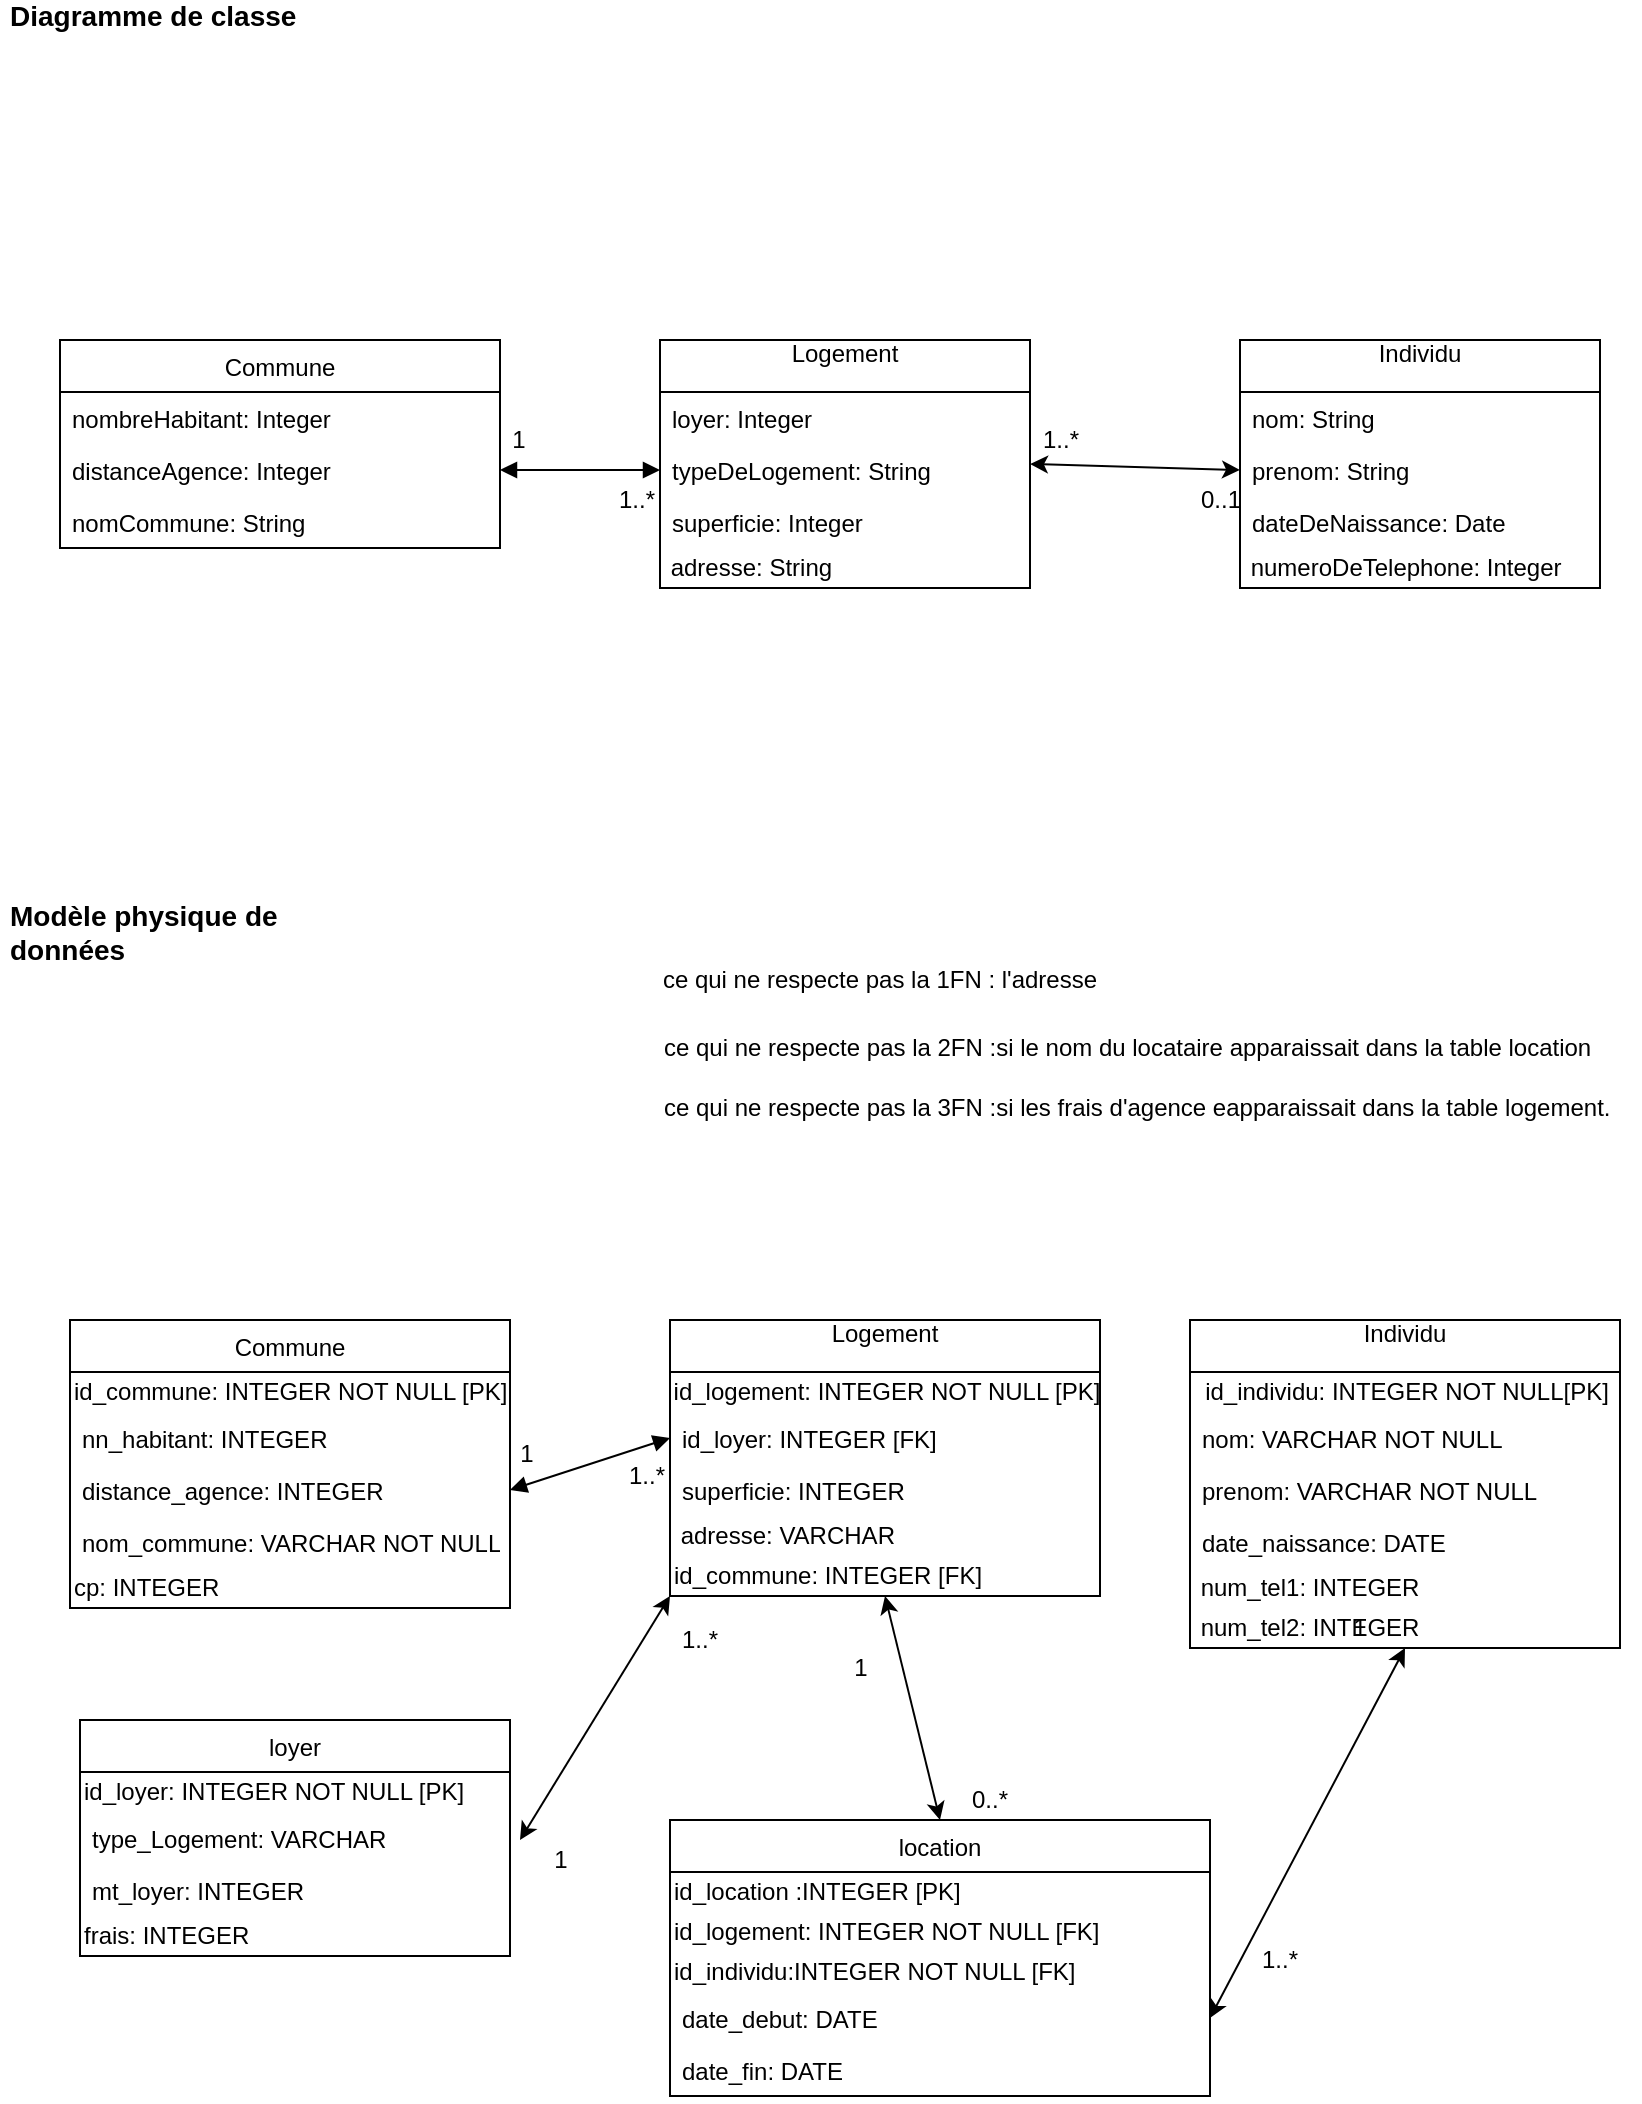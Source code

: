 <mxfile version="14.4.3" type="google"><diagram id="DS9hndV71nAXZXT3jyx8" name="Page-1"><mxGraphModel dx="1350" dy="775" grid="1" gridSize="10" guides="1" tooltips="1" connect="1" arrows="1" fold="1" page="1" pageScale="1" pageWidth="850" pageHeight="1100" math="0" shadow="0"><root><mxCell id="0"/><mxCell id="1" parent="0"/><mxCell id="zbCdP67fRCT7wFSksyp6-1" value="Logement&#xA;" style="swimlane;fontStyle=0;childLayout=stackLayout;horizontal=1;startSize=26;fillColor=none;horizontalStack=0;resizeParent=1;resizeParentMax=0;resizeLast=0;collapsible=1;marginBottom=0;align=center;" parent="1" vertex="1"><mxGeometry x="350" y="190" width="185" height="124" as="geometry"/></mxCell><mxCell id="zbCdP67fRCT7wFSksyp6-2" value="loyer: Integer" style="text;strokeColor=none;fillColor=none;align=left;verticalAlign=top;spacingLeft=4;spacingRight=4;overflow=hidden;rotatable=0;points=[[0,0.5],[1,0.5]];portConstraint=eastwest;" parent="zbCdP67fRCT7wFSksyp6-1" vertex="1"><mxGeometry y="26" width="185" height="26" as="geometry"/></mxCell><mxCell id="zbCdP67fRCT7wFSksyp6-3" value="typeDeLogement: String&#xA;&#xA;" style="text;strokeColor=none;fillColor=none;align=left;verticalAlign=top;spacingLeft=4;spacingRight=4;overflow=hidden;rotatable=0;points=[[0,0.5],[1,0.5]];portConstraint=eastwest;" parent="zbCdP67fRCT7wFSksyp6-1" vertex="1"><mxGeometry y="52" width="185" height="26" as="geometry"/></mxCell><mxCell id="zbCdP67fRCT7wFSksyp6-4" value="superficie: Integer" style="text;strokeColor=none;fillColor=none;align=left;verticalAlign=top;spacingLeft=4;spacingRight=4;overflow=hidden;rotatable=0;points=[[0,0.5],[1,0.5]];portConstraint=eastwest;" parent="zbCdP67fRCT7wFSksyp6-1" vertex="1"><mxGeometry y="78" width="185" height="26" as="geometry"/></mxCell><mxCell id="zbCdP67fRCT7wFSksyp6-5" value="&amp;nbsp;adresse: String" style="text;html=1;strokeColor=none;fillColor=none;align=left;verticalAlign=middle;whiteSpace=wrap;rounded=0;" parent="zbCdP67fRCT7wFSksyp6-1" vertex="1"><mxGeometry y="104" width="185" height="20" as="geometry"/></mxCell><mxCell id="zbCdP67fRCT7wFSksyp6-6" value="Individu&#xA;" style="swimlane;fontStyle=0;childLayout=stackLayout;horizontal=1;startSize=26;fillColor=none;horizontalStack=0;resizeParent=1;resizeParentMax=0;resizeLast=0;collapsible=1;marginBottom=0;" parent="1" vertex="1"><mxGeometry x="640" y="190" width="180" height="124" as="geometry"/></mxCell><mxCell id="zbCdP67fRCT7wFSksyp6-7" value="nom: String " style="text;strokeColor=none;fillColor=none;align=left;verticalAlign=top;spacingLeft=4;spacingRight=4;overflow=hidden;rotatable=0;points=[[0,0.5],[1,0.5]];portConstraint=eastwest;" parent="zbCdP67fRCT7wFSksyp6-6" vertex="1"><mxGeometry y="26" width="180" height="26" as="geometry"/></mxCell><mxCell id="zbCdP67fRCT7wFSksyp6-8" value="prenom: String" style="text;strokeColor=none;fillColor=none;align=left;verticalAlign=top;spacingLeft=4;spacingRight=4;overflow=hidden;rotatable=0;points=[[0,0.5],[1,0.5]];portConstraint=eastwest;" parent="zbCdP67fRCT7wFSksyp6-6" vertex="1"><mxGeometry y="52" width="180" height="26" as="geometry"/></mxCell><mxCell id="zbCdP67fRCT7wFSksyp6-9" value="dateDeNaissance: Date" style="text;strokeColor=none;fillColor=none;align=left;verticalAlign=top;spacingLeft=4;spacingRight=4;overflow=hidden;rotatable=0;points=[[0,0.5],[1,0.5]];portConstraint=eastwest;" parent="zbCdP67fRCT7wFSksyp6-6" vertex="1"><mxGeometry y="78" width="180" height="26" as="geometry"/></mxCell><mxCell id="zbCdP67fRCT7wFSksyp6-10" value="&lt;div&gt;&amp;nbsp;numeroDeTelephone: Integer&lt;/div&gt;" style="text;html=1;strokeColor=none;fillColor=none;align=left;verticalAlign=middle;whiteSpace=wrap;rounded=0;" parent="zbCdP67fRCT7wFSksyp6-6" vertex="1"><mxGeometry y="104" width="180" height="20" as="geometry"/></mxCell><mxCell id="zbCdP67fRCT7wFSksyp6-12" value="Commune" style="swimlane;fontStyle=0;childLayout=stackLayout;horizontal=1;startSize=26;fillColor=none;horizontalStack=0;resizeParent=1;resizeParentMax=0;resizeLast=0;collapsible=1;marginBottom=0;align=center;" parent="1" vertex="1"><mxGeometry x="50" y="190" width="220" height="104" as="geometry"/></mxCell><mxCell id="zbCdP67fRCT7wFSksyp6-13" value="nombreHabitant: Integer" style="text;strokeColor=none;fillColor=none;align=left;verticalAlign=top;spacingLeft=4;spacingRight=4;overflow=hidden;rotatable=0;points=[[0,0.5],[1,0.5]];portConstraint=eastwest;" parent="zbCdP67fRCT7wFSksyp6-12" vertex="1"><mxGeometry y="26" width="220" height="26" as="geometry"/></mxCell><mxCell id="zbCdP67fRCT7wFSksyp6-14" value="distanceAgence: Integer" style="text;strokeColor=none;fillColor=none;align=left;verticalAlign=top;spacingLeft=4;spacingRight=4;overflow=hidden;rotatable=0;points=[[0,0.5],[1,0.5]];portConstraint=eastwest;" parent="zbCdP67fRCT7wFSksyp6-12" vertex="1"><mxGeometry y="52" width="220" height="26" as="geometry"/></mxCell><mxCell id="zbCdP67fRCT7wFSksyp6-15" value="nomCommune: String" style="text;strokeColor=none;fillColor=none;align=left;verticalAlign=top;spacingLeft=4;spacingRight=4;overflow=hidden;rotatable=0;points=[[0,0.5],[1,0.5]];portConstraint=eastwest;" parent="zbCdP67fRCT7wFSksyp6-12" vertex="1"><mxGeometry y="78" width="220" height="26" as="geometry"/></mxCell><mxCell id="zbCdP67fRCT7wFSksyp6-19" value="" style="endArrow=block;startArrow=block;endFill=1;startFill=1;html=1;exitX=1;exitY=0.5;exitDx=0;exitDy=0;entryX=0;entryY=0.5;entryDx=0;entryDy=0;" parent="1" source="zbCdP67fRCT7wFSksyp6-14" target="zbCdP67fRCT7wFSksyp6-3" edge="1"><mxGeometry width="160" relative="1" as="geometry"><mxPoint x="340" y="380" as="sourcePoint"/><mxPoint x="500" y="380" as="targetPoint"/></mxGeometry></mxCell><mxCell id="zbCdP67fRCT7wFSksyp6-20" value="1" style="edgeLabel;html=1;align=center;verticalAlign=middle;resizable=0;points=[];fontSize=12;" parent="zbCdP67fRCT7wFSksyp6-19" vertex="1" connectable="0"><mxGeometry x="-0.778" y="3" relative="1" as="geometry"><mxPoint y="-12" as="offset"/></mxGeometry></mxCell><mxCell id="zbCdP67fRCT7wFSksyp6-23" value="1..*" style="edgeLabel;html=1;align=center;verticalAlign=middle;resizable=0;points=[];fontSize=12;" parent="zbCdP67fRCT7wFSksyp6-19" vertex="1" connectable="0"><mxGeometry x="0.733" y="-1" relative="1" as="geometry"><mxPoint x="-2" y="14" as="offset"/></mxGeometry></mxCell><mxCell id="5810t5S7iIGk_YaI8Iox-4" value="Logement&#xA;" style="swimlane;fontStyle=0;childLayout=stackLayout;horizontal=1;startSize=26;fillColor=none;horizontalStack=0;resizeParent=1;resizeParentMax=0;resizeLast=0;collapsible=1;marginBottom=0;align=center;" vertex="1" parent="1"><mxGeometry x="355" y="680" width="215" height="138" as="geometry"/></mxCell><mxCell id="5810t5S7iIGk_YaI8Iox-5" value="id_logement: INTEGER NOT NULL [PK]" style="text;html=1;align=center;verticalAlign=middle;resizable=0;points=[];autosize=1;" vertex="1" parent="5810t5S7iIGk_YaI8Iox-4"><mxGeometry y="26" width="215" height="20" as="geometry"/></mxCell><mxCell id="5810t5S7iIGk_YaI8Iox-7" value="id_loyer: INTEGER [FK]" style="text;strokeColor=none;fillColor=none;align=left;verticalAlign=top;spacingLeft=4;spacingRight=4;overflow=hidden;rotatable=0;points=[[0,0.5],[1,0.5]];portConstraint=eastwest;" vertex="1" parent="5810t5S7iIGk_YaI8Iox-4"><mxGeometry y="46" width="215" height="26" as="geometry"/></mxCell><mxCell id="5810t5S7iIGk_YaI8Iox-8" value="superficie: INTEGER" style="text;strokeColor=none;fillColor=none;align=left;verticalAlign=top;spacingLeft=4;spacingRight=4;overflow=hidden;rotatable=0;points=[[0,0.5],[1,0.5]];portConstraint=eastwest;" vertex="1" parent="5810t5S7iIGk_YaI8Iox-4"><mxGeometry y="72" width="215" height="26" as="geometry"/></mxCell><mxCell id="5810t5S7iIGk_YaI8Iox-9" value="&amp;nbsp;adresse: VARCHAR" style="text;html=1;strokeColor=none;fillColor=none;align=left;verticalAlign=middle;whiteSpace=wrap;rounded=0;" vertex="1" parent="5810t5S7iIGk_YaI8Iox-4"><mxGeometry y="98" width="215" height="20" as="geometry"/></mxCell><mxCell id="5810t5S7iIGk_YaI8Iox-30" value="id_commune: INTEGER [FK]" style="text;html=1;strokeColor=none;fillColor=none;align=left;verticalAlign=middle;whiteSpace=wrap;rounded=0;" vertex="1" parent="5810t5S7iIGk_YaI8Iox-4"><mxGeometry y="118" width="215" height="20" as="geometry"/></mxCell><mxCell id="5810t5S7iIGk_YaI8Iox-10" value="Individu&#xA;" style="swimlane;fontStyle=0;childLayout=stackLayout;horizontal=1;startSize=26;fillColor=none;horizontalStack=0;resizeParent=1;resizeParentMax=0;resizeLast=0;collapsible=1;marginBottom=0;" vertex="1" parent="1"><mxGeometry x="615" y="680" width="215" height="164" as="geometry"/></mxCell><mxCell id="5810t5S7iIGk_YaI8Iox-33" value="id_individu: INTEGER NOT NULL[PK]" style="text;html=1;align=center;verticalAlign=middle;resizable=0;points=[];autosize=1;" vertex="1" parent="5810t5S7iIGk_YaI8Iox-10"><mxGeometry y="26" width="215" height="20" as="geometry"/></mxCell><mxCell id="5810t5S7iIGk_YaI8Iox-11" value="nom: VARCHAR NOT NULL " style="text;strokeColor=none;fillColor=none;align=left;verticalAlign=top;spacingLeft=4;spacingRight=4;overflow=hidden;rotatable=0;points=[[0,0.5],[1,0.5]];portConstraint=eastwest;" vertex="1" parent="5810t5S7iIGk_YaI8Iox-10"><mxGeometry y="46" width="215" height="26" as="geometry"/></mxCell><mxCell id="5810t5S7iIGk_YaI8Iox-12" value="prenom: VARCHAR NOT NULL" style="text;strokeColor=none;fillColor=none;align=left;verticalAlign=top;spacingLeft=4;spacingRight=4;overflow=hidden;rotatable=0;points=[[0,0.5],[1,0.5]];portConstraint=eastwest;" vertex="1" parent="5810t5S7iIGk_YaI8Iox-10"><mxGeometry y="72" width="215" height="26" as="geometry"/></mxCell><mxCell id="5810t5S7iIGk_YaI8Iox-13" value="date_naissance: DATE" style="text;strokeColor=none;fillColor=none;align=left;verticalAlign=top;spacingLeft=4;spacingRight=4;overflow=hidden;rotatable=0;points=[[0,0.5],[1,0.5]];portConstraint=eastwest;" vertex="1" parent="5810t5S7iIGk_YaI8Iox-10"><mxGeometry y="98" width="215" height="26" as="geometry"/></mxCell><mxCell id="5810t5S7iIGk_YaI8Iox-14" value="&lt;div&gt;&amp;nbsp;num_tel1: INTEGER&lt;/div&gt;" style="text;html=1;strokeColor=none;fillColor=none;align=left;verticalAlign=middle;whiteSpace=wrap;rounded=0;" vertex="1" parent="5810t5S7iIGk_YaI8Iox-10"><mxGeometry y="124" width="215" height="20" as="geometry"/></mxCell><mxCell id="FzEjg-xB6NlHSB5A_Kdi-14" value="&lt;div&gt;&amp;nbsp;num_tel2: INTEGER&lt;/div&gt;" style="text;html=1;strokeColor=none;fillColor=none;align=left;verticalAlign=middle;whiteSpace=wrap;rounded=0;" vertex="1" parent="5810t5S7iIGk_YaI8Iox-10"><mxGeometry y="144" width="215" height="20" as="geometry"/></mxCell><mxCell id="5810t5S7iIGk_YaI8Iox-15" value="Commune" style="swimlane;fontStyle=0;childLayout=stackLayout;horizontal=1;startSize=26;fillColor=none;horizontalStack=0;resizeParent=1;resizeParentMax=0;resizeLast=0;collapsible=1;marginBottom=0;align=center;" vertex="1" parent="1"><mxGeometry x="55" y="680" width="220" height="144" as="geometry"/></mxCell><mxCell id="Pa4k1rkPGnyPhozD0ljB-15" value="id_commune: INTEGER NOT NULL [PK]" style="text;html=1;strokeColor=none;fillColor=none;align=left;verticalAlign=middle;whiteSpace=wrap;rounded=0;" vertex="1" parent="5810t5S7iIGk_YaI8Iox-15"><mxGeometry y="26" width="220" height="20" as="geometry"/></mxCell><mxCell id="5810t5S7iIGk_YaI8Iox-16" value="nn_habitant: INTEGER" style="text;strokeColor=none;fillColor=none;align=left;verticalAlign=top;spacingLeft=4;spacingRight=4;overflow=hidden;rotatable=0;points=[[0,0.5],[1,0.5]];portConstraint=eastwest;" vertex="1" parent="5810t5S7iIGk_YaI8Iox-15"><mxGeometry y="46" width="220" height="26" as="geometry"/></mxCell><mxCell id="5810t5S7iIGk_YaI8Iox-17" value="distance_agence: INTEGER" style="text;strokeColor=none;fillColor=none;align=left;verticalAlign=top;spacingLeft=4;spacingRight=4;overflow=hidden;rotatable=0;points=[[0,0.5],[1,0.5]];portConstraint=eastwest;" vertex="1" parent="5810t5S7iIGk_YaI8Iox-15"><mxGeometry y="72" width="220" height="26" as="geometry"/></mxCell><mxCell id="5810t5S7iIGk_YaI8Iox-18" value="nom_commune: VARCHAR NOT NULL" style="text;strokeColor=none;fillColor=none;align=left;verticalAlign=top;spacingLeft=4;spacingRight=4;overflow=hidden;rotatable=0;points=[[0,0.5],[1,0.5]];portConstraint=eastwest;" vertex="1" parent="5810t5S7iIGk_YaI8Iox-15"><mxGeometry y="98" width="220" height="26" as="geometry"/></mxCell><mxCell id="hfZOlXCacOzjrvTJLcgr-2" value="&lt;div&gt;cp: INTEGER&lt;br&gt;&lt;/div&gt;" style="text;html=1;strokeColor=none;fillColor=none;align=left;verticalAlign=middle;whiteSpace=wrap;rounded=0;" vertex="1" parent="5810t5S7iIGk_YaI8Iox-15"><mxGeometry y="124" width="220" height="20" as="geometry"/></mxCell><mxCell id="5810t5S7iIGk_YaI8Iox-19" value="" style="endArrow=block;startArrow=block;endFill=1;startFill=1;html=1;exitX=1;exitY=0.5;exitDx=0;exitDy=0;entryX=0;entryY=0.5;entryDx=0;entryDy=0;" edge="1" parent="1" source="5810t5S7iIGk_YaI8Iox-17" target="5810t5S7iIGk_YaI8Iox-7"><mxGeometry width="160" relative="1" as="geometry"><mxPoint x="345" y="870" as="sourcePoint"/><mxPoint x="505" y="870" as="targetPoint"/></mxGeometry></mxCell><mxCell id="5810t5S7iIGk_YaI8Iox-20" value="1" style="edgeLabel;html=1;align=center;verticalAlign=middle;resizable=0;points=[];fontSize=12;" vertex="1" connectable="0" parent="5810t5S7iIGk_YaI8Iox-19"><mxGeometry x="-0.778" y="3" relative="1" as="geometry"><mxPoint y="-12" as="offset"/></mxGeometry></mxCell><mxCell id="5810t5S7iIGk_YaI8Iox-21" value="1..*" style="edgeLabel;html=1;align=center;verticalAlign=middle;resizable=0;points=[];fontSize=12;" vertex="1" connectable="0" parent="5810t5S7iIGk_YaI8Iox-19"><mxGeometry x="0.733" y="-1" relative="1" as="geometry"><mxPoint x="-2" y="14" as="offset"/></mxGeometry></mxCell><mxCell id="5810t5S7iIGk_YaI8Iox-22" value="location" style="swimlane;fontStyle=0;childLayout=stackLayout;horizontal=1;startSize=26;fillColor=none;horizontalStack=0;resizeParent=1;resizeParentMax=0;resizeLast=0;collapsible=1;marginBottom=0;align=center;" vertex="1" parent="1"><mxGeometry x="355" y="930" width="270" height="138" as="geometry"/></mxCell><mxCell id="hfZOlXCacOzjrvTJLcgr-1" value="&lt;div&gt;id_location :INTEGER [PK]&lt;br&gt;&lt;/div&gt;" style="text;html=1;strokeColor=none;fillColor=none;align=left;verticalAlign=middle;whiteSpace=wrap;rounded=0;" vertex="1" parent="5810t5S7iIGk_YaI8Iox-22"><mxGeometry y="26" width="270" height="20" as="geometry"/></mxCell><mxCell id="5810t5S7iIGk_YaI8Iox-23" value="&lt;div&gt;id_logement: INTEGER NOT NULL [FK]&lt;/div&gt;" style="text;html=1;align=left;verticalAlign=middle;resizable=0;points=[];autosize=1;" vertex="1" parent="5810t5S7iIGk_YaI8Iox-22"><mxGeometry y="46" width="270" height="20" as="geometry"/></mxCell><mxCell id="5810t5S7iIGk_YaI8Iox-24" value="id_individu:INTEGER NOT NULL [FK]" style="text;html=1;align=left;verticalAlign=middle;resizable=0;points=[];autosize=1;" vertex="1" parent="5810t5S7iIGk_YaI8Iox-22"><mxGeometry y="66" width="270" height="20" as="geometry"/></mxCell><mxCell id="5810t5S7iIGk_YaI8Iox-25" value="date_debut: DATE" style="text;strokeColor=none;fillColor=none;align=left;verticalAlign=top;spacingLeft=4;spacingRight=4;overflow=hidden;rotatable=0;points=[[0,0.5],[1,0.5]];portConstraint=eastwest;" vertex="1" parent="5810t5S7iIGk_YaI8Iox-22"><mxGeometry y="86" width="270" height="26" as="geometry"/></mxCell><mxCell id="5810t5S7iIGk_YaI8Iox-26" value="date_fin: DATE" style="text;strokeColor=none;fillColor=none;align=left;verticalAlign=top;spacingLeft=4;spacingRight=4;overflow=hidden;rotatable=0;points=[[0,0.5],[1,0.5]];portConstraint=eastwest;" vertex="1" parent="5810t5S7iIGk_YaI8Iox-22"><mxGeometry y="112" width="270" height="26" as="geometry"/></mxCell><mxCell id="5810t5S7iIGk_YaI8Iox-27" value="" style="endArrow=classic;startArrow=classic;html=1;exitX=0.5;exitY=0;exitDx=0;exitDy=0;entryX=0.5;entryY=1;entryDx=0;entryDy=0;" edge="1" parent="1" source="5810t5S7iIGk_YaI8Iox-22" target="5810t5S7iIGk_YaI8Iox-30"><mxGeometry width="50" height="50" relative="1" as="geometry"><mxPoint x="405" y="930" as="sourcePoint"/><mxPoint x="455" y="880" as="targetPoint"/></mxGeometry></mxCell><mxCell id="5810t5S7iIGk_YaI8Iox-28" value="" style="endArrow=classic;startArrow=classic;html=1;entryX=0.5;entryY=1;entryDx=0;entryDy=0;exitX=1;exitY=0.5;exitDx=0;exitDy=0;" edge="1" parent="1" source="5810t5S7iIGk_YaI8Iox-25" target="5810t5S7iIGk_YaI8Iox-10"><mxGeometry width="50" height="50" relative="1" as="geometry"><mxPoint x="405" y="930" as="sourcePoint"/><mxPoint x="455" y="880" as="targetPoint"/></mxGeometry></mxCell><mxCell id="5810t5S7iIGk_YaI8Iox-29" value="0..*" style="text;html=1;strokeColor=none;fillColor=none;align=center;verticalAlign=middle;whiteSpace=wrap;rounded=0;" vertex="1" parent="1"><mxGeometry x="495" y="910" width="40" height="20" as="geometry"/></mxCell><mxCell id="5810t5S7iIGk_YaI8Iox-31" value="1" style="text;html=1;strokeColor=none;fillColor=none;align=center;verticalAlign=middle;whiteSpace=wrap;rounded=0;" vertex="1" parent="1"><mxGeometry x="680" y="824" width="40" height="20" as="geometry"/></mxCell><mxCell id="5810t5S7iIGk_YaI8Iox-32" value="1..*" style="text;html=1;strokeColor=none;fillColor=none;align=center;verticalAlign=middle;whiteSpace=wrap;rounded=0;" vertex="1" parent="1"><mxGeometry x="640" y="990" width="40" height="20" as="geometry"/></mxCell><mxCell id="Pa4k1rkPGnyPhozD0ljB-13" value="&lt;b&gt;&lt;font style=&quot;font-size: 14px&quot;&gt;Diagramme de classe&lt;/font&gt;&lt;/b&gt;" style="text;html=1;strokeColor=none;fillColor=none;spacing=5;spacingTop=-20;whiteSpace=wrap;overflow=hidden;rounded=0;" vertex="1" parent="1"><mxGeometry x="20" y="30" width="190" height="20" as="geometry"/></mxCell><mxCell id="Pyg7cLTFNwVsEohy8t9_-7" value="" style="endArrow=classic;startArrow=classic;html=1;fontSize=12;entryX=1;entryY=0.5;entryDx=0;entryDy=0;exitX=0;exitY=0.5;exitDx=0;exitDy=0;" edge="1" parent="1" source="zbCdP67fRCT7wFSksyp6-8" target="zbCdP67fRCT7wFSksyp6-1"><mxGeometry width="50" height="50" relative="1" as="geometry"><mxPoint x="400" y="440" as="sourcePoint"/><mxPoint x="450" y="390" as="targetPoint"/></mxGeometry></mxCell><mxCell id="Pyg7cLTFNwVsEohy8t9_-8" value="1..*" style="text;html=1;align=center;verticalAlign=middle;resizable=0;points=[];autosize=1;fontSize=12;" vertex="1" parent="1"><mxGeometry x="535" y="230" width="30" height="20" as="geometry"/></mxCell><mxCell id="Pyg7cLTFNwVsEohy8t9_-9" value="0..1" style="text;html=1;align=center;verticalAlign=middle;resizable=0;points=[];autosize=1;fontSize=12;" vertex="1" parent="1"><mxGeometry x="610" y="260" width="40" height="20" as="geometry"/></mxCell><mxCell id="Pa4k1rkPGnyPhozD0ljB-14" value="&lt;b&gt;&lt;font style=&quot;font-size: 14px&quot;&gt;Modèle physique de données&lt;/font&gt;&lt;/b&gt;" style="text;html=1;strokeColor=none;fillColor=none;spacing=5;spacingTop=-20;whiteSpace=wrap;overflow=hidden;rounded=0;" vertex="1" parent="1"><mxGeometry x="20" y="480" width="190" height="20" as="geometry"/></mxCell><mxCell id="Pyg7cLTFNwVsEohy8t9_-13" value="&lt;div&gt;1&lt;/div&gt;" style="text;html=1;align=center;verticalAlign=middle;resizable=0;points=[];autosize=1;fontSize=12;" vertex="1" parent="1"><mxGeometry x="440" y="844" width="20" height="20" as="geometry"/></mxCell><mxCell id="5810t5S7iIGk_YaI8Iox-35" value="ce qui ne respecte pas la 1FN : l'adresse" style="text;html=1;strokeColor=none;fillColor=none;align=center;verticalAlign=middle;whiteSpace=wrap;rounded=0;" vertex="1" parent="1"><mxGeometry x="280" y="500" width="360" height="20" as="geometry"/></mxCell><mxCell id="5810t5S7iIGk_YaI8Iox-37" value="ce qui ne respecte pas la 2FN :si le nom du locataire apparaissait dans la table location" style="text;whiteSpace=wrap;html=1;" vertex="1" parent="1"><mxGeometry x="350" y="530" width="490" height="30" as="geometry"/></mxCell><mxCell id="5810t5S7iIGk_YaI8Iox-38" value="ce qui ne respecte pas la 3FN :si les frais d'agence eapparaissait dans la table logement." style="text;whiteSpace=wrap;html=1;" vertex="1" parent="1"><mxGeometry x="350" y="560" width="480" height="30" as="geometry"/></mxCell><mxCell id="FzEjg-xB6NlHSB5A_Kdi-1" value="loyer" style="swimlane;fontStyle=0;childLayout=stackLayout;horizontal=1;startSize=26;fillColor=none;horizontalStack=0;resizeParent=1;resizeParentMax=0;resizeLast=0;collapsible=1;marginBottom=0;align=center;" vertex="1" parent="1"><mxGeometry x="60" y="880" width="215" height="118" as="geometry"/></mxCell><mxCell id="FzEjg-xB6NlHSB5A_Kdi-2" value="&lt;div align=&quot;left&quot;&gt;id_loyer: INTEGER NOT NULL [PK]&lt;/div&gt;" style="text;html=1;align=left;verticalAlign=middle;resizable=0;points=[];autosize=1;" vertex="1" parent="FzEjg-xB6NlHSB5A_Kdi-1"><mxGeometry y="26" width="215" height="20" as="geometry"/></mxCell><mxCell id="FzEjg-xB6NlHSB5A_Kdi-4" value="type_Logement: VARCHAR" style="text;strokeColor=none;fillColor=none;align=left;verticalAlign=top;spacingLeft=4;spacingRight=4;overflow=hidden;rotatable=0;points=[[0,0.5],[1,0.5]];portConstraint=eastwest;" vertex="1" parent="FzEjg-xB6NlHSB5A_Kdi-1"><mxGeometry y="46" width="215" height="26" as="geometry"/></mxCell><mxCell id="FzEjg-xB6NlHSB5A_Kdi-3" value="mt_loyer: INTEGER" style="text;strokeColor=none;fillColor=none;align=left;verticalAlign=top;spacingLeft=4;spacingRight=4;overflow=hidden;rotatable=0;points=[[0,0.5],[1,0.5]];portConstraint=eastwest;" vertex="1" parent="FzEjg-xB6NlHSB5A_Kdi-1"><mxGeometry y="72" width="215" height="26" as="geometry"/></mxCell><mxCell id="FzEjg-xB6NlHSB5A_Kdi-7" value="frais: INTEGER " style="text;html=1;strokeColor=none;fillColor=none;align=left;verticalAlign=middle;whiteSpace=wrap;rounded=0;" vertex="1" parent="FzEjg-xB6NlHSB5A_Kdi-1"><mxGeometry y="98" width="215" height="20" as="geometry"/></mxCell><mxCell id="FzEjg-xB6NlHSB5A_Kdi-10" value="" style="endArrow=classic;startArrow=classic;html=1;entryX=0;entryY=1;entryDx=0;entryDy=0;" edge="1" parent="1" target="5810t5S7iIGk_YaI8Iox-4"><mxGeometry width="50" height="50" relative="1" as="geometry"><mxPoint x="280" y="940" as="sourcePoint"/><mxPoint x="330" y="890" as="targetPoint"/></mxGeometry></mxCell><mxCell id="FzEjg-xB6NlHSB5A_Kdi-11" value="&lt;div&gt;1&lt;/div&gt;" style="text;html=1;align=center;verticalAlign=middle;resizable=0;points=[];autosize=1;fontSize=12;" vertex="1" parent="1"><mxGeometry x="290" y="940" width="20" height="20" as="geometry"/></mxCell><mxCell id="FzEjg-xB6NlHSB5A_Kdi-13" value="1..*" style="text;html=1;strokeColor=none;fillColor=none;align=center;verticalAlign=middle;whiteSpace=wrap;rounded=0;" vertex="1" parent="1"><mxGeometry x="350" y="830" width="40" height="20" as="geometry"/></mxCell></root></mxGraphModel></diagram></mxfile>